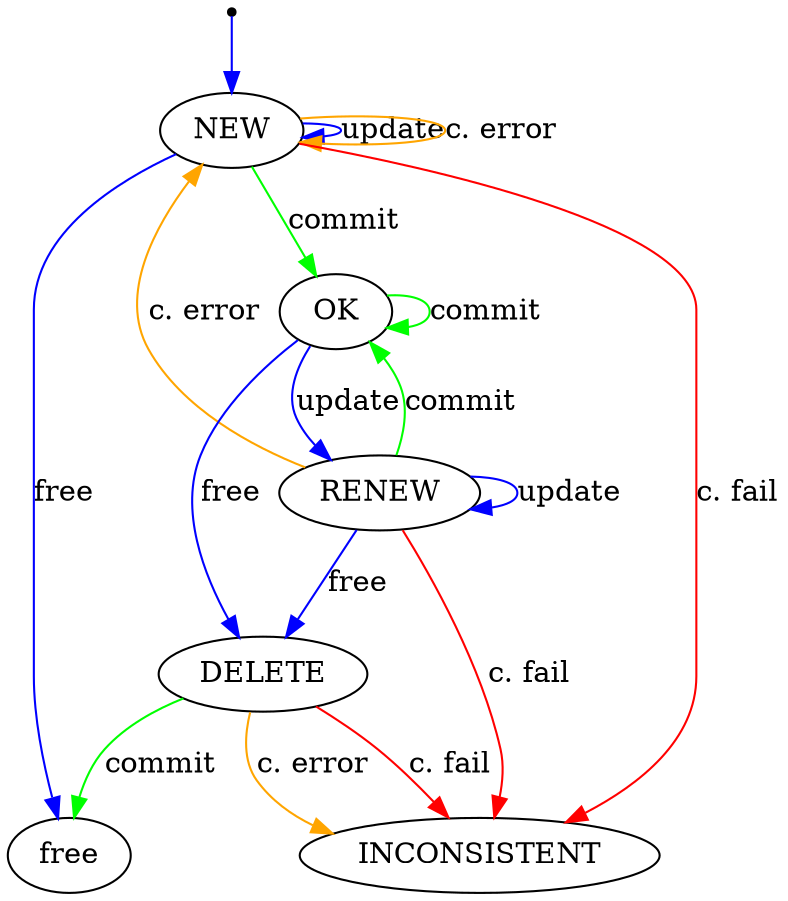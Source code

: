 digraph G {
    T [shape = point ];
    NEW; RENEW; DELETE; OK; free
    T -> NEW [color = "blue"];
    NEW -> NEW [label = "update", color = "blue"];
    NEW -> free [label = "free", color = "blue"];
    NEW -> OK [label = "commit", color = "green"];
    NEW -> NEW [label = "c. error", color = "orange" ];
    NEW -> INCONSISTENT [label = "c. fail", color = "red"];
    OK -> RENEW [label = "update", color = "blue"];
    OK -> DELETE [label = "free", color = "blue"];
    OK -> OK [label = "commit", color = "green"];
    DELETE -> free [label = "commit", color = "green"];
    DELETE -> INCONSISTENT [label = "c. fail", color = "red"];
    DELETE -> INCONSISTENT [label = "c. error", color = "orange"];
    RENEW -> RENEW [label = "update", color = "blue"];
    RENEW -> DELETE [label = "free", color = "blue"];
    RENEW -> NEW [label = "c. error", color = "orange"];
    RENEW -> INCONSISTENT [label = "c. fail", color = "red"];
    RENEW -> OK [label = "commit", color = "green"];
}
